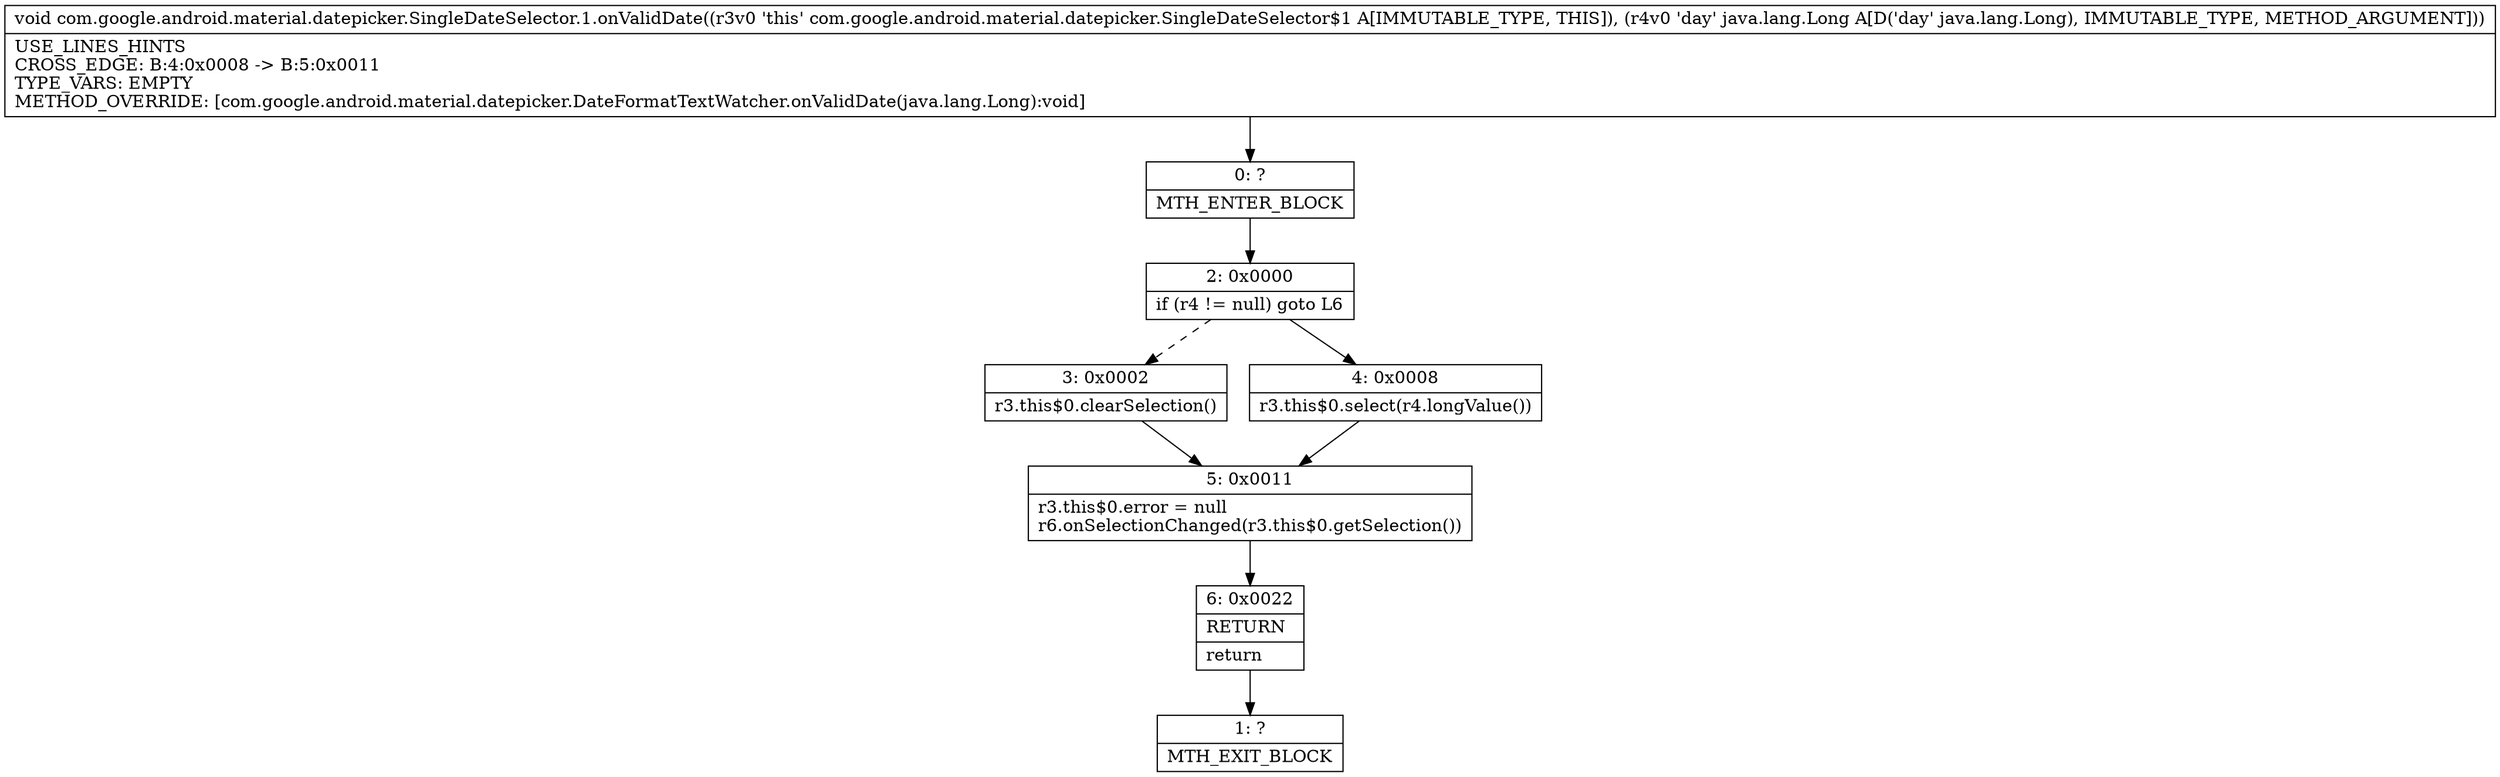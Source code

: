 digraph "CFG forcom.google.android.material.datepicker.SingleDateSelector.1.onValidDate(Ljava\/lang\/Long;)V" {
Node_0 [shape=record,label="{0\:\ ?|MTH_ENTER_BLOCK\l}"];
Node_2 [shape=record,label="{2\:\ 0x0000|if (r4 != null) goto L6\l}"];
Node_3 [shape=record,label="{3\:\ 0x0002|r3.this$0.clearSelection()\l}"];
Node_5 [shape=record,label="{5\:\ 0x0011|r3.this$0.error = null\lr6.onSelectionChanged(r3.this$0.getSelection())\l}"];
Node_6 [shape=record,label="{6\:\ 0x0022|RETURN\l|return\l}"];
Node_1 [shape=record,label="{1\:\ ?|MTH_EXIT_BLOCK\l}"];
Node_4 [shape=record,label="{4\:\ 0x0008|r3.this$0.select(r4.longValue())\l}"];
MethodNode[shape=record,label="{void com.google.android.material.datepicker.SingleDateSelector.1.onValidDate((r3v0 'this' com.google.android.material.datepicker.SingleDateSelector$1 A[IMMUTABLE_TYPE, THIS]), (r4v0 'day' java.lang.Long A[D('day' java.lang.Long), IMMUTABLE_TYPE, METHOD_ARGUMENT]))  | USE_LINES_HINTS\lCROSS_EDGE: B:4:0x0008 \-\> B:5:0x0011\lTYPE_VARS: EMPTY\lMETHOD_OVERRIDE: [com.google.android.material.datepicker.DateFormatTextWatcher.onValidDate(java.lang.Long):void]\l}"];
MethodNode -> Node_0;Node_0 -> Node_2;
Node_2 -> Node_3[style=dashed];
Node_2 -> Node_4;
Node_3 -> Node_5;
Node_5 -> Node_6;
Node_6 -> Node_1;
Node_4 -> Node_5;
}

